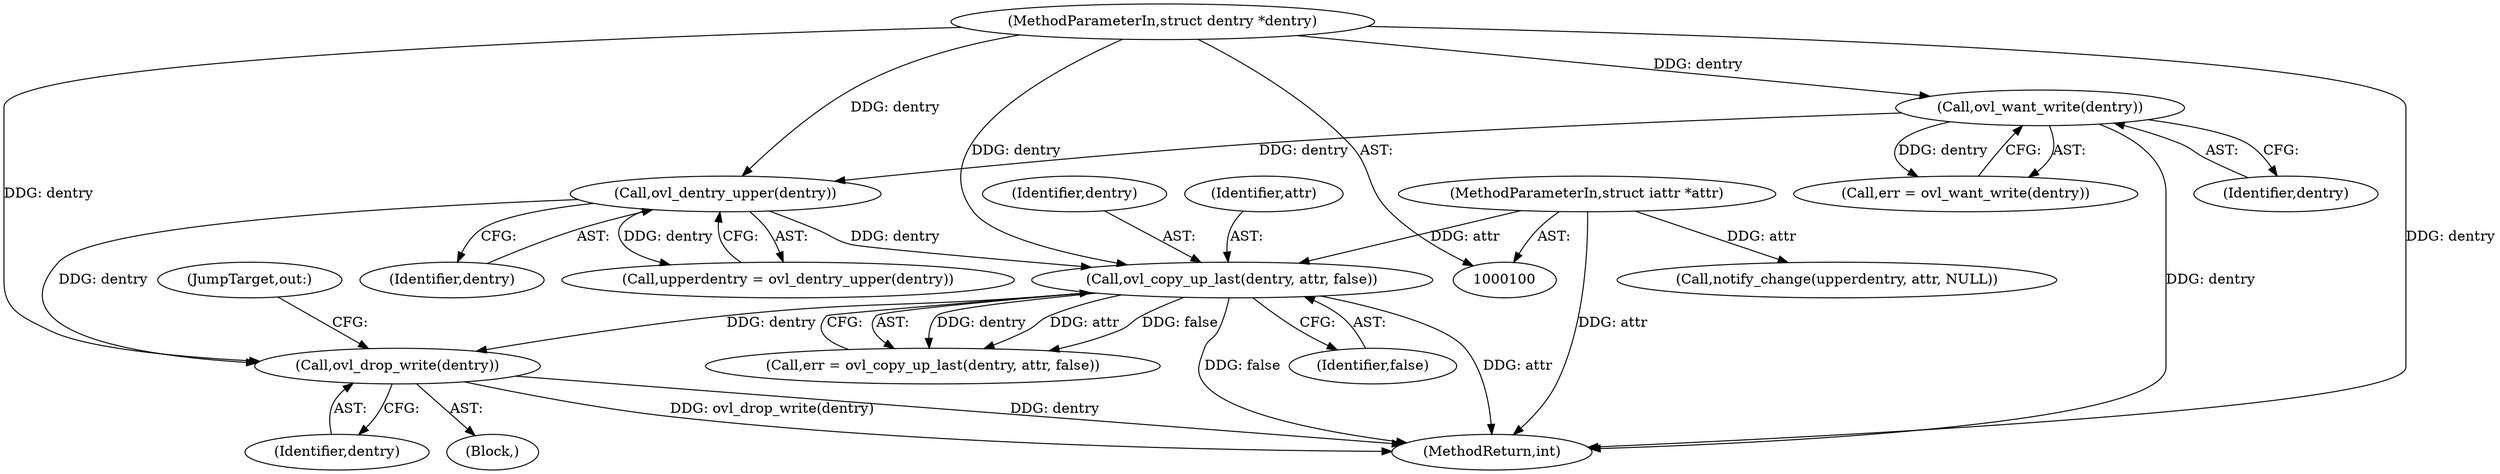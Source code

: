 digraph "1_linux_acff81ec2c79492b180fade3c2894425cd35a545@API" {
"1000148" [label="(Call,ovl_drop_write(dentry))"];
"1000144" [label="(Call,ovl_copy_up_last(dentry, attr, false))"];
"1000115" [label="(Call,ovl_dentry_upper(dentry))"];
"1000108" [label="(Call,ovl_want_write(dentry))"];
"1000101" [label="(MethodParameterIn,struct dentry *dentry)"];
"1000102" [label="(MethodParameterIn,struct iattr *attr)"];
"1000150" [label="(JumpTarget,out:)"];
"1000148" [label="(Call,ovl_drop_write(dentry))"];
"1000144" [label="(Call,ovl_copy_up_last(dentry, attr, false))"];
"1000149" [label="(Identifier,dentry)"];
"1000109" [label="(Identifier,dentry)"];
"1000101" [label="(MethodParameterIn,struct dentry *dentry)"];
"1000103" [label="(Block,)"];
"1000116" [label="(Identifier,dentry)"];
"1000129" [label="(Call,notify_change(upperdentry, attr, NULL))"];
"1000106" [label="(Call,err = ovl_want_write(dentry))"];
"1000113" [label="(Call,upperdentry = ovl_dentry_upper(dentry))"];
"1000115" [label="(Call,ovl_dentry_upper(dentry))"];
"1000142" [label="(Call,err = ovl_copy_up_last(dentry, attr, false))"];
"1000146" [label="(Identifier,attr)"];
"1000153" [label="(MethodReturn,int)"];
"1000102" [label="(MethodParameterIn,struct iattr *attr)"];
"1000145" [label="(Identifier,dentry)"];
"1000147" [label="(Identifier,false)"];
"1000108" [label="(Call,ovl_want_write(dentry))"];
"1000148" -> "1000103"  [label="AST: "];
"1000148" -> "1000149"  [label="CFG: "];
"1000149" -> "1000148"  [label="AST: "];
"1000150" -> "1000148"  [label="CFG: "];
"1000148" -> "1000153"  [label="DDG: dentry"];
"1000148" -> "1000153"  [label="DDG: ovl_drop_write(dentry)"];
"1000144" -> "1000148"  [label="DDG: dentry"];
"1000115" -> "1000148"  [label="DDG: dentry"];
"1000101" -> "1000148"  [label="DDG: dentry"];
"1000144" -> "1000142"  [label="AST: "];
"1000144" -> "1000147"  [label="CFG: "];
"1000145" -> "1000144"  [label="AST: "];
"1000146" -> "1000144"  [label="AST: "];
"1000147" -> "1000144"  [label="AST: "];
"1000142" -> "1000144"  [label="CFG: "];
"1000144" -> "1000153"  [label="DDG: attr"];
"1000144" -> "1000153"  [label="DDG: false"];
"1000144" -> "1000142"  [label="DDG: dentry"];
"1000144" -> "1000142"  [label="DDG: attr"];
"1000144" -> "1000142"  [label="DDG: false"];
"1000115" -> "1000144"  [label="DDG: dentry"];
"1000101" -> "1000144"  [label="DDG: dentry"];
"1000102" -> "1000144"  [label="DDG: attr"];
"1000115" -> "1000113"  [label="AST: "];
"1000115" -> "1000116"  [label="CFG: "];
"1000116" -> "1000115"  [label="AST: "];
"1000113" -> "1000115"  [label="CFG: "];
"1000115" -> "1000113"  [label="DDG: dentry"];
"1000108" -> "1000115"  [label="DDG: dentry"];
"1000101" -> "1000115"  [label="DDG: dentry"];
"1000108" -> "1000106"  [label="AST: "];
"1000108" -> "1000109"  [label="CFG: "];
"1000109" -> "1000108"  [label="AST: "];
"1000106" -> "1000108"  [label="CFG: "];
"1000108" -> "1000153"  [label="DDG: dentry"];
"1000108" -> "1000106"  [label="DDG: dentry"];
"1000101" -> "1000108"  [label="DDG: dentry"];
"1000101" -> "1000100"  [label="AST: "];
"1000101" -> "1000153"  [label="DDG: dentry"];
"1000102" -> "1000100"  [label="AST: "];
"1000102" -> "1000153"  [label="DDG: attr"];
"1000102" -> "1000129"  [label="DDG: attr"];
}
